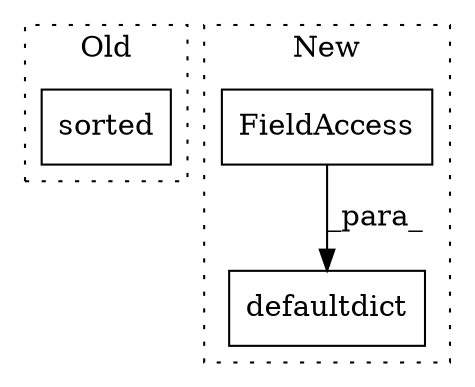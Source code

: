 digraph G {
subgraph cluster0 {
1 [label="sorted" a="32" s="4704,4754" l="7,1" shape="box"];
label = "Old";
style="dotted";
}
subgraph cluster1 {
2 [label="defaultdict" a="32" s="2352,2367" l="12,1" shape="box"];
3 [label="FieldAccess" a="22" s="2364" l="3" shape="box"];
label = "New";
style="dotted";
}
3 -> 2 [label="_para_"];
}